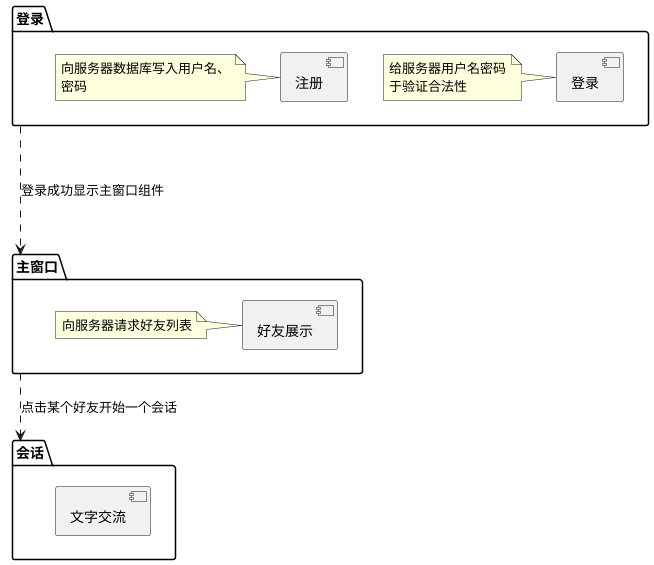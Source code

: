 @startuml

package "登录" {
[登录] as login
note left of login 
     给服务器用户名密码
     于验证合法性
end note

[注册] as regist
note left of regist
    向服务器数据库写入用户名、
    密码
end note
} 

package "主窗口" {
[好友展示] as friendlist
note left of friendlist
    向服务器请求好友列表
end note
}

package "会话" {
[文字交流] as textchat
}

"登录"..down.>"主窗口":登录成功显示主窗口组件

"主窗口".down.>"会话":点击某个好友开始一个会话

'注释----------------'

@enduml







